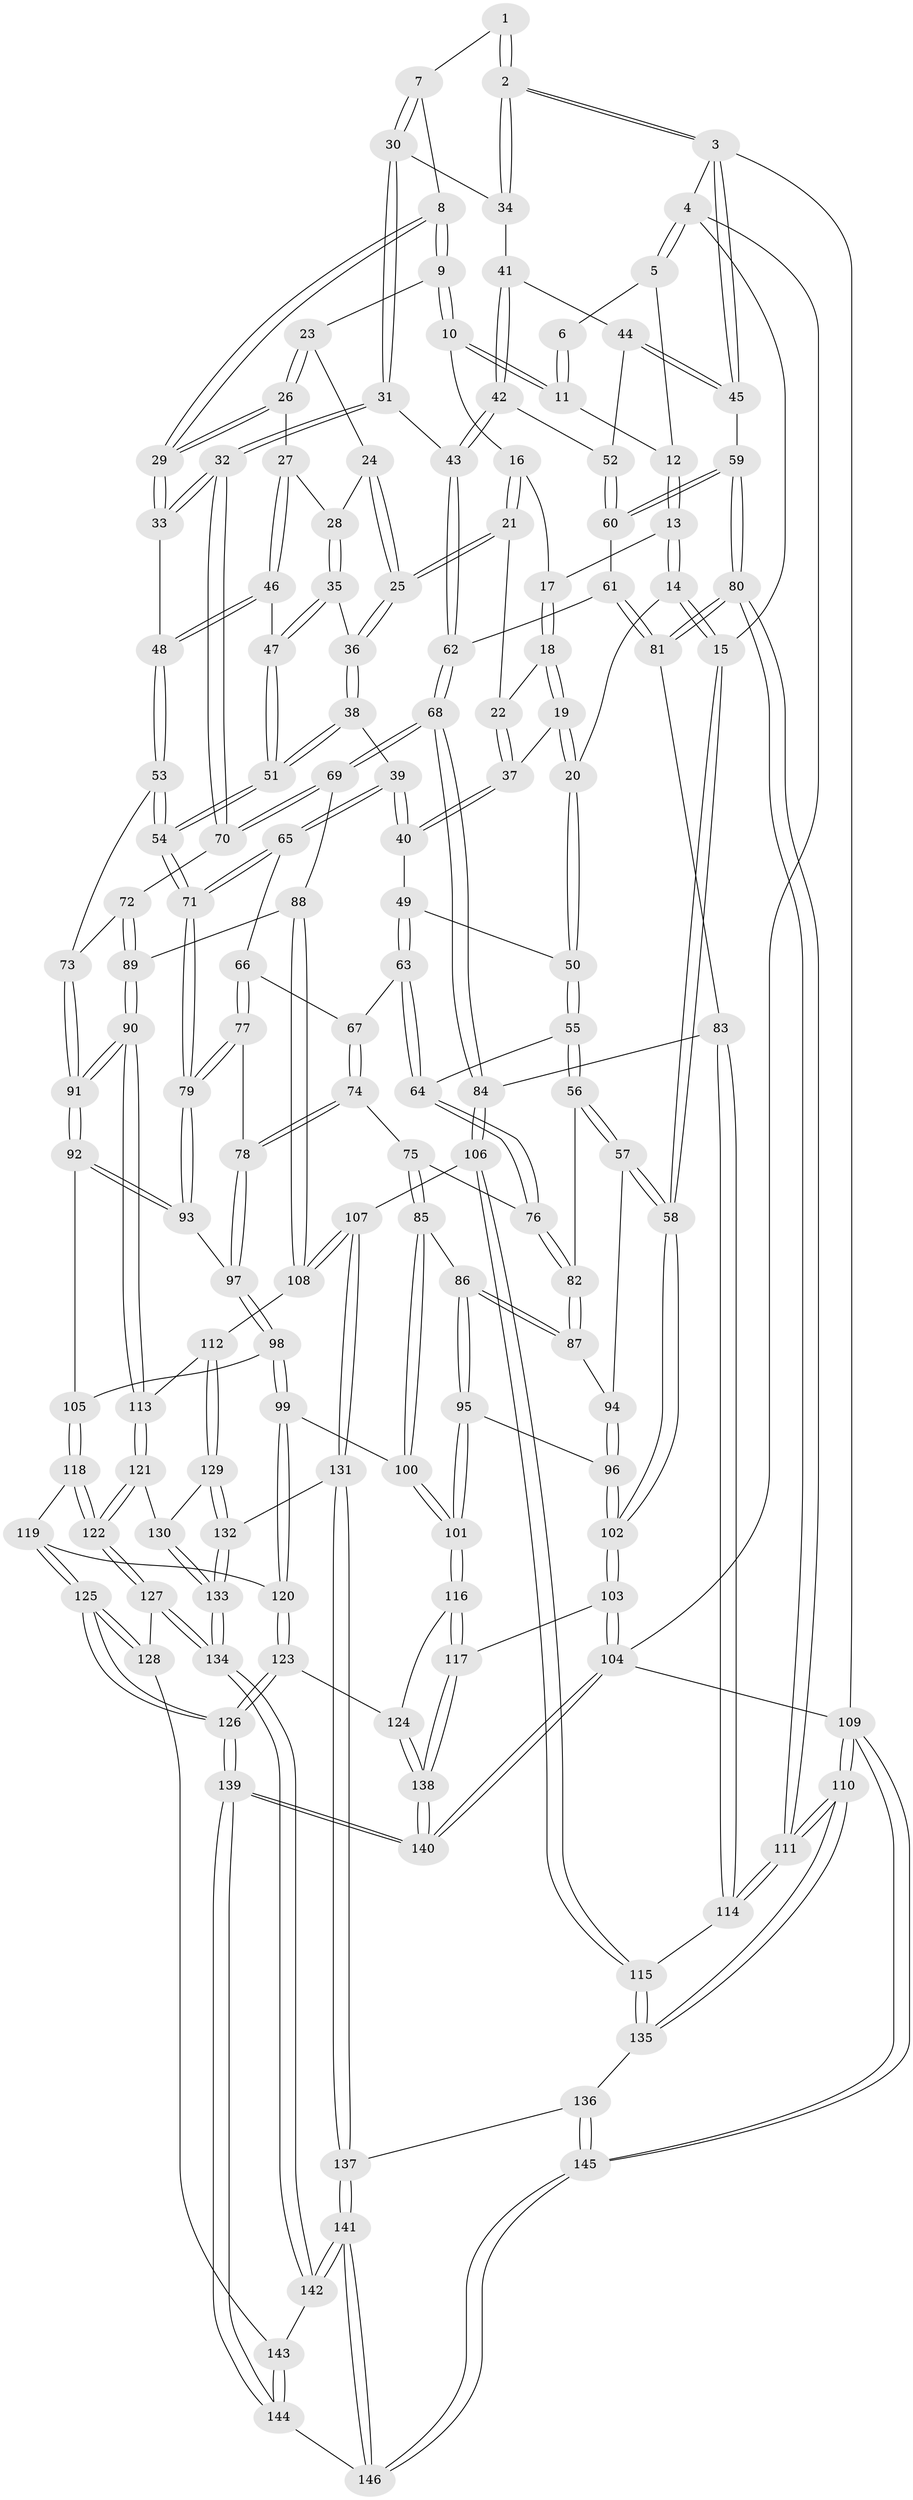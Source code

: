 // Generated by graph-tools (version 1.1) at 2025/27/03/09/25 03:27:09]
// undirected, 146 vertices, 362 edges
graph export_dot {
graph [start="1"]
  node [color=gray90,style=filled];
  1 [pos="+0.8566121716599666+0"];
  2 [pos="+1+0"];
  3 [pos="+1+0"];
  4 [pos="+0+0"];
  5 [pos="+0.0048908274095182365+0"];
  6 [pos="+0.47451691707873006+0"];
  7 [pos="+0.7030496564377388+0.17568637133527024"];
  8 [pos="+0.6310641590527681+0.1652967054661099"];
  9 [pos="+0.5620753395884556+0.13672963803180596"];
  10 [pos="+0.5019822119879168+0.06427420546190371"];
  11 [pos="+0.48122658288429754+0"];
  12 [pos="+0.22276093301932948+0.11173566393019652"];
  13 [pos="+0.2297119974996463+0.1647930509313481"];
  14 [pos="+0+0.18046820256304874"];
  15 [pos="+0+0.06076975394087964"];
  16 [pos="+0.3374935813214466+0.1890220851770165"];
  17 [pos="+0.24278984819643515+0.1812562988800871"];
  18 [pos="+0.21641092380939447+0.2526810147063851"];
  19 [pos="+0.20109594675144987+0.2809266679955094"];
  20 [pos="+0.14043680511734064+0.329048567315457"];
  21 [pos="+0.3615601299868282+0.2842654095280471"];
  22 [pos="+0.3269966009872361+0.30827277613068155"];
  23 [pos="+0.5527730429640738+0.15687776884477353"];
  24 [pos="+0.4700011969046081+0.259636984360985"];
  25 [pos="+0.38083927163908915+0.29809973377403337"];
  26 [pos="+0.5334691321507553+0.3080409355187465"];
  27 [pos="+0.5014872322918482+0.337732862572288"];
  28 [pos="+0.47119031925663457+0.32458136095660506"];
  29 [pos="+0.6018865974227002+0.3887272603525152"];
  30 [pos="+0.7356642224688603+0.19291229140558877"];
  31 [pos="+0.6921937930069849+0.4025106469329465"];
  32 [pos="+0.6585852681768071+0.41949805095501724"];
  33 [pos="+0.6049582288374958+0.40515346211327763"];
  34 [pos="+0.8279236643301395+0.20366042355348873"];
  35 [pos="+0.4202878551635747+0.35152222783966075"];
  36 [pos="+0.40031135820296865+0.3410719012180681"];
  37 [pos="+0.29384637667051927+0.3457512639836058"];
  38 [pos="+0.3404304088369384+0.41118969013532136"];
  39 [pos="+0.2990369416354588+0.4163044448313251"];
  40 [pos="+0.2921630566018562+0.4110784139948657"];
  41 [pos="+0.8279549279158623+0.20370605571792708"];
  42 [pos="+0.7668900966830524+0.4025549550313812"];
  43 [pos="+0.7532565036958887+0.4169685483345937"];
  44 [pos="+0.9021895502964372+0.2860113875810227"];
  45 [pos="+1+0.3304048325184057"];
  46 [pos="+0.506519603530187+0.3729525029432173"];
  47 [pos="+0.43699421703724906+0.38010925470616125"];
  48 [pos="+0.555677189694713+0.42818037844443424"];
  49 [pos="+0.25267799739672797+0.4127398992907511"];
  50 [pos="+0.1416486920472754+0.34881932742396143"];
  51 [pos="+0.43968801771406+0.4703457257750232"];
  52 [pos="+0.8875841687320636+0.34896102964884895"];
  53 [pos="+0.4924732137915439+0.5081170312003115"];
  54 [pos="+0.4656707245908982+0.5147018892071525"];
  55 [pos="+0.0853157649081629+0.46597722694988297"];
  56 [pos="+0.054790513433341036+0.4821103154635435"];
  57 [pos="+0+0.5096188216850419"];
  58 [pos="+0+0.5162389784695535"];
  59 [pos="+1+0.46354265547960605"];
  60 [pos="+0.8941968654934999+0.4647334159263899"];
  61 [pos="+0.8883998349235547+0.4710432621299249"];
  62 [pos="+0.8246913943860696+0.5016707632469033"];
  63 [pos="+0.20148054218055944+0.48535545528922525"];
  64 [pos="+0.15688999733197834+0.4941984802922627"];
  65 [pos="+0.3046907481453349+0.4875158301983098"];
  66 [pos="+0.29354280644151276+0.5027047100372896"];
  67 [pos="+0.20795161821672398+0.48945780816746104"];
  68 [pos="+0.7766056349632235+0.6003046671301155"];
  69 [pos="+0.7301153431698842+0.5901458362893472"];
  70 [pos="+0.6723081700986483+0.5349170161481308"];
  71 [pos="+0.44580260241828285+0.5382127656316466"];
  72 [pos="+0.5770423023428845+0.5527730157136477"];
  73 [pos="+0.511601539818316+0.5202137263308334"];
  74 [pos="+0.2605478602653406+0.5781394784653537"];
  75 [pos="+0.1857349164543308+0.5599478048337145"];
  76 [pos="+0.17888138862717398+0.5464005063921629"];
  77 [pos="+0.27964098768337015+0.55995820395804"];
  78 [pos="+0.263638178357169+0.5798664648523013"];
  79 [pos="+0.43599400174145836+0.5634458155717523"];
  80 [pos="+1+0.5889777507693068"];
  81 [pos="+0.9687437272387573+0.6230580091373054"];
  82 [pos="+0.11091982793476876+0.5829688519121932"];
  83 [pos="+0.9042382964248475+0.662241254166134"];
  84 [pos="+0.7907634582532878+0.6247959147913794"];
  85 [pos="+0.1503274714051559+0.618327916269674"];
  86 [pos="+0.14103073350020726+0.6170803923987752"];
  87 [pos="+0.11825257420230341+0.5983891707750358"];
  88 [pos="+0.661173989516547+0.636289717421785"];
  89 [pos="+0.5960653649294346+0.6588851095804159"];
  90 [pos="+0.5706756413125684+0.6909228065756463"];
  91 [pos="+0.5639604272686184+0.6882792195332245"];
  92 [pos="+0.43349659852376216+0.654155733181255"];
  93 [pos="+0.4324090294396057+0.5889392353198162"];
  94 [pos="+0.08458022890347723+0.6165700434115831"];
  95 [pos="+0.07791391280439469+0.6931272168825016"];
  96 [pos="+0.044124656689724956+0.6875922778214283"];
  97 [pos="+0.26609901326125823+0.6096016200730573"];
  98 [pos="+0.26322683153635046+0.6290983697850442"];
  99 [pos="+0.23083195389555297+0.6820923042492597"];
  100 [pos="+0.2240291261045844+0.6844643200116701"];
  101 [pos="+0.16586642551046268+0.7555678816036449"];
  102 [pos="+0+0.7002745720690104"];
  103 [pos="+0+0.8171385238019162"];
  104 [pos="+0+1"];
  105 [pos="+0.4237215656335066+0.6674301189966809"];
  106 [pos="+0.745959303290772+0.7671251971162909"];
  107 [pos="+0.7446925865176555+0.7682081908776998"];
  108 [pos="+0.67871008205585+0.7365609739838876"];
  109 [pos="+1+1"];
  110 [pos="+1+1"];
  111 [pos="+1+0.9133519528955188"];
  112 [pos="+0.5857990821630764+0.7226259654298264"];
  113 [pos="+0.5752046393456953+0.7071975750785422"];
  114 [pos="+0.9274589793754575+0.7995769180240092"];
  115 [pos="+0.9085788717553636+0.8095933760352829"];
  116 [pos="+0.16457542235533973+0.7713394687657171"];
  117 [pos="+0.07254930291572836+0.8242443434347367"];
  118 [pos="+0.4143162177755993+0.693150474435468"];
  119 [pos="+0.3295580841244859+0.7329755755774937"];
  120 [pos="+0.2983349757384535+0.7264754231188475"];
  121 [pos="+0.49098012504532224+0.7780934379845876"];
  122 [pos="+0.4469520581953473+0.7955427648848766"];
  123 [pos="+0.26227496130184114+0.8180078696140438"];
  124 [pos="+0.18095807481188173+0.7941399219835102"];
  125 [pos="+0.3458369409315011+0.8830922697393963"];
  126 [pos="+0.33975167715434024+0.8896539064070312"];
  127 [pos="+0.44341621206051696+0.8167224703071745"];
  128 [pos="+0.42140900247062874+0.843832654349664"];
  129 [pos="+0.588279673088692+0.7673383959787043"];
  130 [pos="+0.582951781090227+0.8084260821863702"];
  131 [pos="+0.7332748206370536+0.7967066745010425"];
  132 [pos="+0.7172389282206201+0.8019234988166367"];
  133 [pos="+0.588386341431525+0.8636604884562469"];
  134 [pos="+0.58618353688377+0.8687306859257896"];
  135 [pos="+0.8634567016395084+0.8890713344613942"];
  136 [pos="+0.8470163419601995+0.9012529853294912"];
  137 [pos="+0.7610118480318273+0.9279644294627879"];
  138 [pos="+0.1878114901128807+1"];
  139 [pos="+0.23707433730607474+1"];
  140 [pos="+0.23116259625949964+1"];
  141 [pos="+0.6495723939522762+1"];
  142 [pos="+0.590827828862404+0.9500378794600769"];
  143 [pos="+0.4740371695666079+0.9037723382884219"];
  144 [pos="+0.3100418547879726+1"];
  145 [pos="+1+1"];
  146 [pos="+0.6412104623980517+1"];
  1 -- 2;
  1 -- 2;
  1 -- 7;
  2 -- 3;
  2 -- 3;
  2 -- 34;
  2 -- 34;
  3 -- 4;
  3 -- 45;
  3 -- 45;
  3 -- 109;
  4 -- 5;
  4 -- 5;
  4 -- 15;
  4 -- 104;
  5 -- 6;
  5 -- 12;
  6 -- 11;
  6 -- 11;
  7 -- 8;
  7 -- 30;
  7 -- 30;
  8 -- 9;
  8 -- 9;
  8 -- 29;
  8 -- 29;
  9 -- 10;
  9 -- 10;
  9 -- 23;
  10 -- 11;
  10 -- 11;
  10 -- 16;
  11 -- 12;
  12 -- 13;
  12 -- 13;
  13 -- 14;
  13 -- 14;
  13 -- 17;
  14 -- 15;
  14 -- 15;
  14 -- 20;
  15 -- 58;
  15 -- 58;
  16 -- 17;
  16 -- 21;
  16 -- 21;
  17 -- 18;
  17 -- 18;
  18 -- 19;
  18 -- 19;
  18 -- 22;
  19 -- 20;
  19 -- 20;
  19 -- 37;
  20 -- 50;
  20 -- 50;
  21 -- 22;
  21 -- 25;
  21 -- 25;
  22 -- 37;
  22 -- 37;
  23 -- 24;
  23 -- 26;
  23 -- 26;
  24 -- 25;
  24 -- 25;
  24 -- 28;
  25 -- 36;
  25 -- 36;
  26 -- 27;
  26 -- 29;
  26 -- 29;
  27 -- 28;
  27 -- 46;
  27 -- 46;
  28 -- 35;
  28 -- 35;
  29 -- 33;
  29 -- 33;
  30 -- 31;
  30 -- 31;
  30 -- 34;
  31 -- 32;
  31 -- 32;
  31 -- 43;
  32 -- 33;
  32 -- 33;
  32 -- 70;
  32 -- 70;
  33 -- 48;
  34 -- 41;
  35 -- 36;
  35 -- 47;
  35 -- 47;
  36 -- 38;
  36 -- 38;
  37 -- 40;
  37 -- 40;
  38 -- 39;
  38 -- 51;
  38 -- 51;
  39 -- 40;
  39 -- 40;
  39 -- 65;
  39 -- 65;
  40 -- 49;
  41 -- 42;
  41 -- 42;
  41 -- 44;
  42 -- 43;
  42 -- 43;
  42 -- 52;
  43 -- 62;
  43 -- 62;
  44 -- 45;
  44 -- 45;
  44 -- 52;
  45 -- 59;
  46 -- 47;
  46 -- 48;
  46 -- 48;
  47 -- 51;
  47 -- 51;
  48 -- 53;
  48 -- 53;
  49 -- 50;
  49 -- 63;
  49 -- 63;
  50 -- 55;
  50 -- 55;
  51 -- 54;
  51 -- 54;
  52 -- 60;
  52 -- 60;
  53 -- 54;
  53 -- 54;
  53 -- 73;
  54 -- 71;
  54 -- 71;
  55 -- 56;
  55 -- 56;
  55 -- 64;
  56 -- 57;
  56 -- 57;
  56 -- 82;
  57 -- 58;
  57 -- 58;
  57 -- 94;
  58 -- 102;
  58 -- 102;
  59 -- 60;
  59 -- 60;
  59 -- 80;
  59 -- 80;
  60 -- 61;
  61 -- 62;
  61 -- 81;
  61 -- 81;
  62 -- 68;
  62 -- 68;
  63 -- 64;
  63 -- 64;
  63 -- 67;
  64 -- 76;
  64 -- 76;
  65 -- 66;
  65 -- 71;
  65 -- 71;
  66 -- 67;
  66 -- 77;
  66 -- 77;
  67 -- 74;
  67 -- 74;
  68 -- 69;
  68 -- 69;
  68 -- 84;
  68 -- 84;
  69 -- 70;
  69 -- 70;
  69 -- 88;
  70 -- 72;
  71 -- 79;
  71 -- 79;
  72 -- 73;
  72 -- 89;
  72 -- 89;
  73 -- 91;
  73 -- 91;
  74 -- 75;
  74 -- 78;
  74 -- 78;
  75 -- 76;
  75 -- 85;
  75 -- 85;
  76 -- 82;
  76 -- 82;
  77 -- 78;
  77 -- 79;
  77 -- 79;
  78 -- 97;
  78 -- 97;
  79 -- 93;
  79 -- 93;
  80 -- 81;
  80 -- 81;
  80 -- 111;
  80 -- 111;
  81 -- 83;
  82 -- 87;
  82 -- 87;
  83 -- 84;
  83 -- 114;
  83 -- 114;
  84 -- 106;
  84 -- 106;
  85 -- 86;
  85 -- 100;
  85 -- 100;
  86 -- 87;
  86 -- 87;
  86 -- 95;
  86 -- 95;
  87 -- 94;
  88 -- 89;
  88 -- 108;
  88 -- 108;
  89 -- 90;
  89 -- 90;
  90 -- 91;
  90 -- 91;
  90 -- 113;
  90 -- 113;
  91 -- 92;
  91 -- 92;
  92 -- 93;
  92 -- 93;
  92 -- 105;
  93 -- 97;
  94 -- 96;
  94 -- 96;
  95 -- 96;
  95 -- 101;
  95 -- 101;
  96 -- 102;
  96 -- 102;
  97 -- 98;
  97 -- 98;
  98 -- 99;
  98 -- 99;
  98 -- 105;
  99 -- 100;
  99 -- 120;
  99 -- 120;
  100 -- 101;
  100 -- 101;
  101 -- 116;
  101 -- 116;
  102 -- 103;
  102 -- 103;
  103 -- 104;
  103 -- 104;
  103 -- 117;
  104 -- 140;
  104 -- 140;
  104 -- 109;
  105 -- 118;
  105 -- 118;
  106 -- 107;
  106 -- 115;
  106 -- 115;
  107 -- 108;
  107 -- 108;
  107 -- 131;
  107 -- 131;
  108 -- 112;
  109 -- 110;
  109 -- 110;
  109 -- 145;
  109 -- 145;
  110 -- 111;
  110 -- 111;
  110 -- 135;
  110 -- 135;
  111 -- 114;
  111 -- 114;
  112 -- 113;
  112 -- 129;
  112 -- 129;
  113 -- 121;
  113 -- 121;
  114 -- 115;
  115 -- 135;
  115 -- 135;
  116 -- 117;
  116 -- 117;
  116 -- 124;
  117 -- 138;
  117 -- 138;
  118 -- 119;
  118 -- 122;
  118 -- 122;
  119 -- 120;
  119 -- 125;
  119 -- 125;
  120 -- 123;
  120 -- 123;
  121 -- 122;
  121 -- 122;
  121 -- 130;
  122 -- 127;
  122 -- 127;
  123 -- 124;
  123 -- 126;
  123 -- 126;
  124 -- 138;
  124 -- 138;
  125 -- 126;
  125 -- 126;
  125 -- 128;
  125 -- 128;
  126 -- 139;
  126 -- 139;
  127 -- 128;
  127 -- 134;
  127 -- 134;
  128 -- 143;
  129 -- 130;
  129 -- 132;
  129 -- 132;
  130 -- 133;
  130 -- 133;
  131 -- 132;
  131 -- 137;
  131 -- 137;
  132 -- 133;
  132 -- 133;
  133 -- 134;
  133 -- 134;
  134 -- 142;
  134 -- 142;
  135 -- 136;
  136 -- 137;
  136 -- 145;
  136 -- 145;
  137 -- 141;
  137 -- 141;
  138 -- 140;
  138 -- 140;
  139 -- 140;
  139 -- 140;
  139 -- 144;
  139 -- 144;
  141 -- 142;
  141 -- 142;
  141 -- 146;
  141 -- 146;
  142 -- 143;
  143 -- 144;
  143 -- 144;
  144 -- 146;
  145 -- 146;
  145 -- 146;
}
